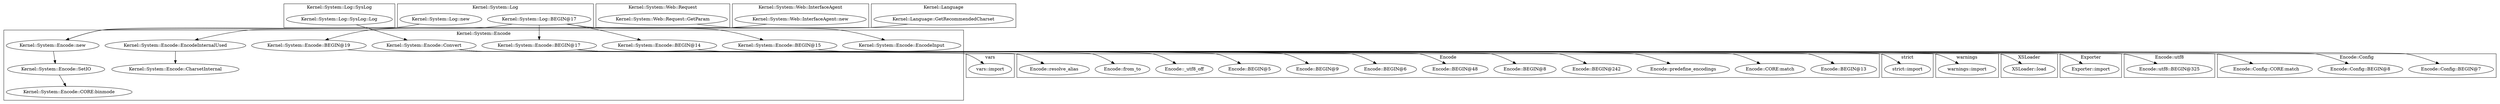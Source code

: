 digraph {
graph [overlap=false]
subgraph cluster_Encode {
	label="Encode";
	"Encode::BEGIN@13";
	"Encode::CORE:match";
	"Encode::predefine_encodings";
	"Encode::BEGIN@242";
	"Encode::BEGIN@8";
	"Encode::_utf8_off";
	"Encode::BEGIN@48";
	"Encode::BEGIN@6";
	"Encode::BEGIN@9";
	"Encode::from_to";
	"Encode::BEGIN@5";
	"Encode::resolve_alias";
}
subgraph cluster_Kernel_System_Log_SysLog {
	label="Kernel::System::Log::SysLog";
	"Kernel::System::Log::SysLog::Log";
}
subgraph cluster_warnings {
	label="warnings";
	"warnings::import";
}
subgraph cluster_vars {
	label="vars";
	"vars::import";
}
subgraph cluster_strict {
	label="strict";
	"strict::import";
}
subgraph cluster_XSLoader {
	label="XSLoader";
	"XSLoader::load";
}
subgraph cluster_Kernel_System_Log {
	label="Kernel::System::Log";
	"Kernel::System::Log::BEGIN@17";
	"Kernel::System::Log::new";
}
subgraph cluster_Kernel_System_Encode {
	label="Kernel::System::Encode";
	"Kernel::System::Encode::BEGIN@19";
	"Kernel::System::Encode::Convert";
	"Kernel::System::Encode::BEGIN@14";
	"Kernel::System::Encode::CORE:binmode";
	"Kernel::System::Encode::EncodeInternalUsed";
	"Kernel::System::Encode::SetIO";
	"Kernel::System::Encode::EncodeInput";
	"Kernel::System::Encode::CharsetInternal";
	"Kernel::System::Encode::BEGIN@15";
	"Kernel::System::Encode::new";
	"Kernel::System::Encode::BEGIN@17";
}
subgraph cluster_Kernel_System_Web_Request {
	label="Kernel::System::Web::Request";
	"Kernel::System::Web::Request::GetParam";
}
subgraph cluster_Exporter {
	label="Exporter";
	"Exporter::import";
}
subgraph cluster_Kernel_System_Web_InterfaceAgent {
	label="Kernel::System::Web::InterfaceAgent";
	"Kernel::System::Web::InterfaceAgent::new";
}
subgraph cluster_Kernel_Language {
	label="Kernel::Language";
	"Kernel::Language::GetRecommendedCharset";
}
subgraph cluster_Encode_utf8 {
	label="Encode::utf8";
	"Encode::utf8::BEGIN@325";
}
subgraph cluster_Encode_Config {
	label="Encode::Config";
	"Encode::Config::BEGIN@7";
	"Encode::Config::BEGIN@8";
	"Encode::Config::CORE:match";
}
"Kernel::System::Encode::SetIO" -> "Kernel::System::Encode::CORE:binmode";
"Kernel::System::Web::Request::GetParam" -> "Kernel::System::Encode::EncodeInput";
"Kernel::System::Encode::BEGIN@17" -> "Encode::BEGIN@5";
"Kernel::System::Log::SysLog::Log" -> "Kernel::System::Encode::Convert";
"Kernel::System::Log::BEGIN@17" -> "Kernel::System::Encode::BEGIN@14";
"Kernel::System::Encode::BEGIN@17" -> "Exporter::import";
"Kernel::System::Encode::BEGIN@17" -> "Encode::BEGIN@242";
"Kernel::System::Encode::BEGIN@17" -> "Encode::Config::BEGIN@8";
"Kernel::System::Encode::Convert" -> "Encode::_utf8_off";
"Kernel::System::Encode::Convert" -> "Encode::from_to";
"Kernel::System::Encode::BEGIN@17" -> "Encode::utf8::BEGIN@325";
"Kernel::System::Encode::BEGIN@17" -> "Encode::Config::CORE:match";
"Kernel::System::Encode::BEGIN@17" -> "Encode::Config::BEGIN@7";
"Kernel::System::Encode::BEGIN@15" -> "warnings::import";
"Kernel::Language::GetRecommendedCharset" -> "Kernel::System::Encode::EncodeInternalUsed";
"Kernel::System::Encode::BEGIN@17" -> "Encode::BEGIN@9";
"Kernel::System::Encode::EncodeInternalUsed" -> "Kernel::System::Encode::CharsetInternal";
"Kernel::System::Log::BEGIN@17" -> "Kernel::System::Encode::BEGIN@15";
"Kernel::System::Encode::Convert" -> "Encode::resolve_alias";
"Kernel::System::Encode::BEGIN@17" -> "Encode::CORE:match";
"Kernel::System::Encode::BEGIN@17" -> "Encode::BEGIN@13";
"Kernel::System::Encode::BEGIN@17" -> "Encode::predefine_encodings";
"Kernel::System::Encode::BEGIN@19" -> "vars::import";
"Kernel::System::Encode::BEGIN@17" -> "Encode::BEGIN@48";
"Kernel::System::Encode::BEGIN@17" -> "Encode::BEGIN@6";
"Kernel::System::Log::new" -> "Kernel::System::Encode::new";
"Kernel::System::Web::InterfaceAgent::new" -> "Kernel::System::Encode::new";
"Kernel::System::Encode::BEGIN@17" -> "Encode::BEGIN@8";
"Kernel::System::Log::BEGIN@17" -> "Kernel::System::Encode::BEGIN@17";
"Kernel::System::Encode::BEGIN@17" -> "XSLoader::load";
"Kernel::System::Log::BEGIN@17" -> "Kernel::System::Encode::BEGIN@19";
"Kernel::System::Encode::new" -> "Kernel::System::Encode::SetIO";
"Kernel::System::Encode::BEGIN@14" -> "strict::import";
}
